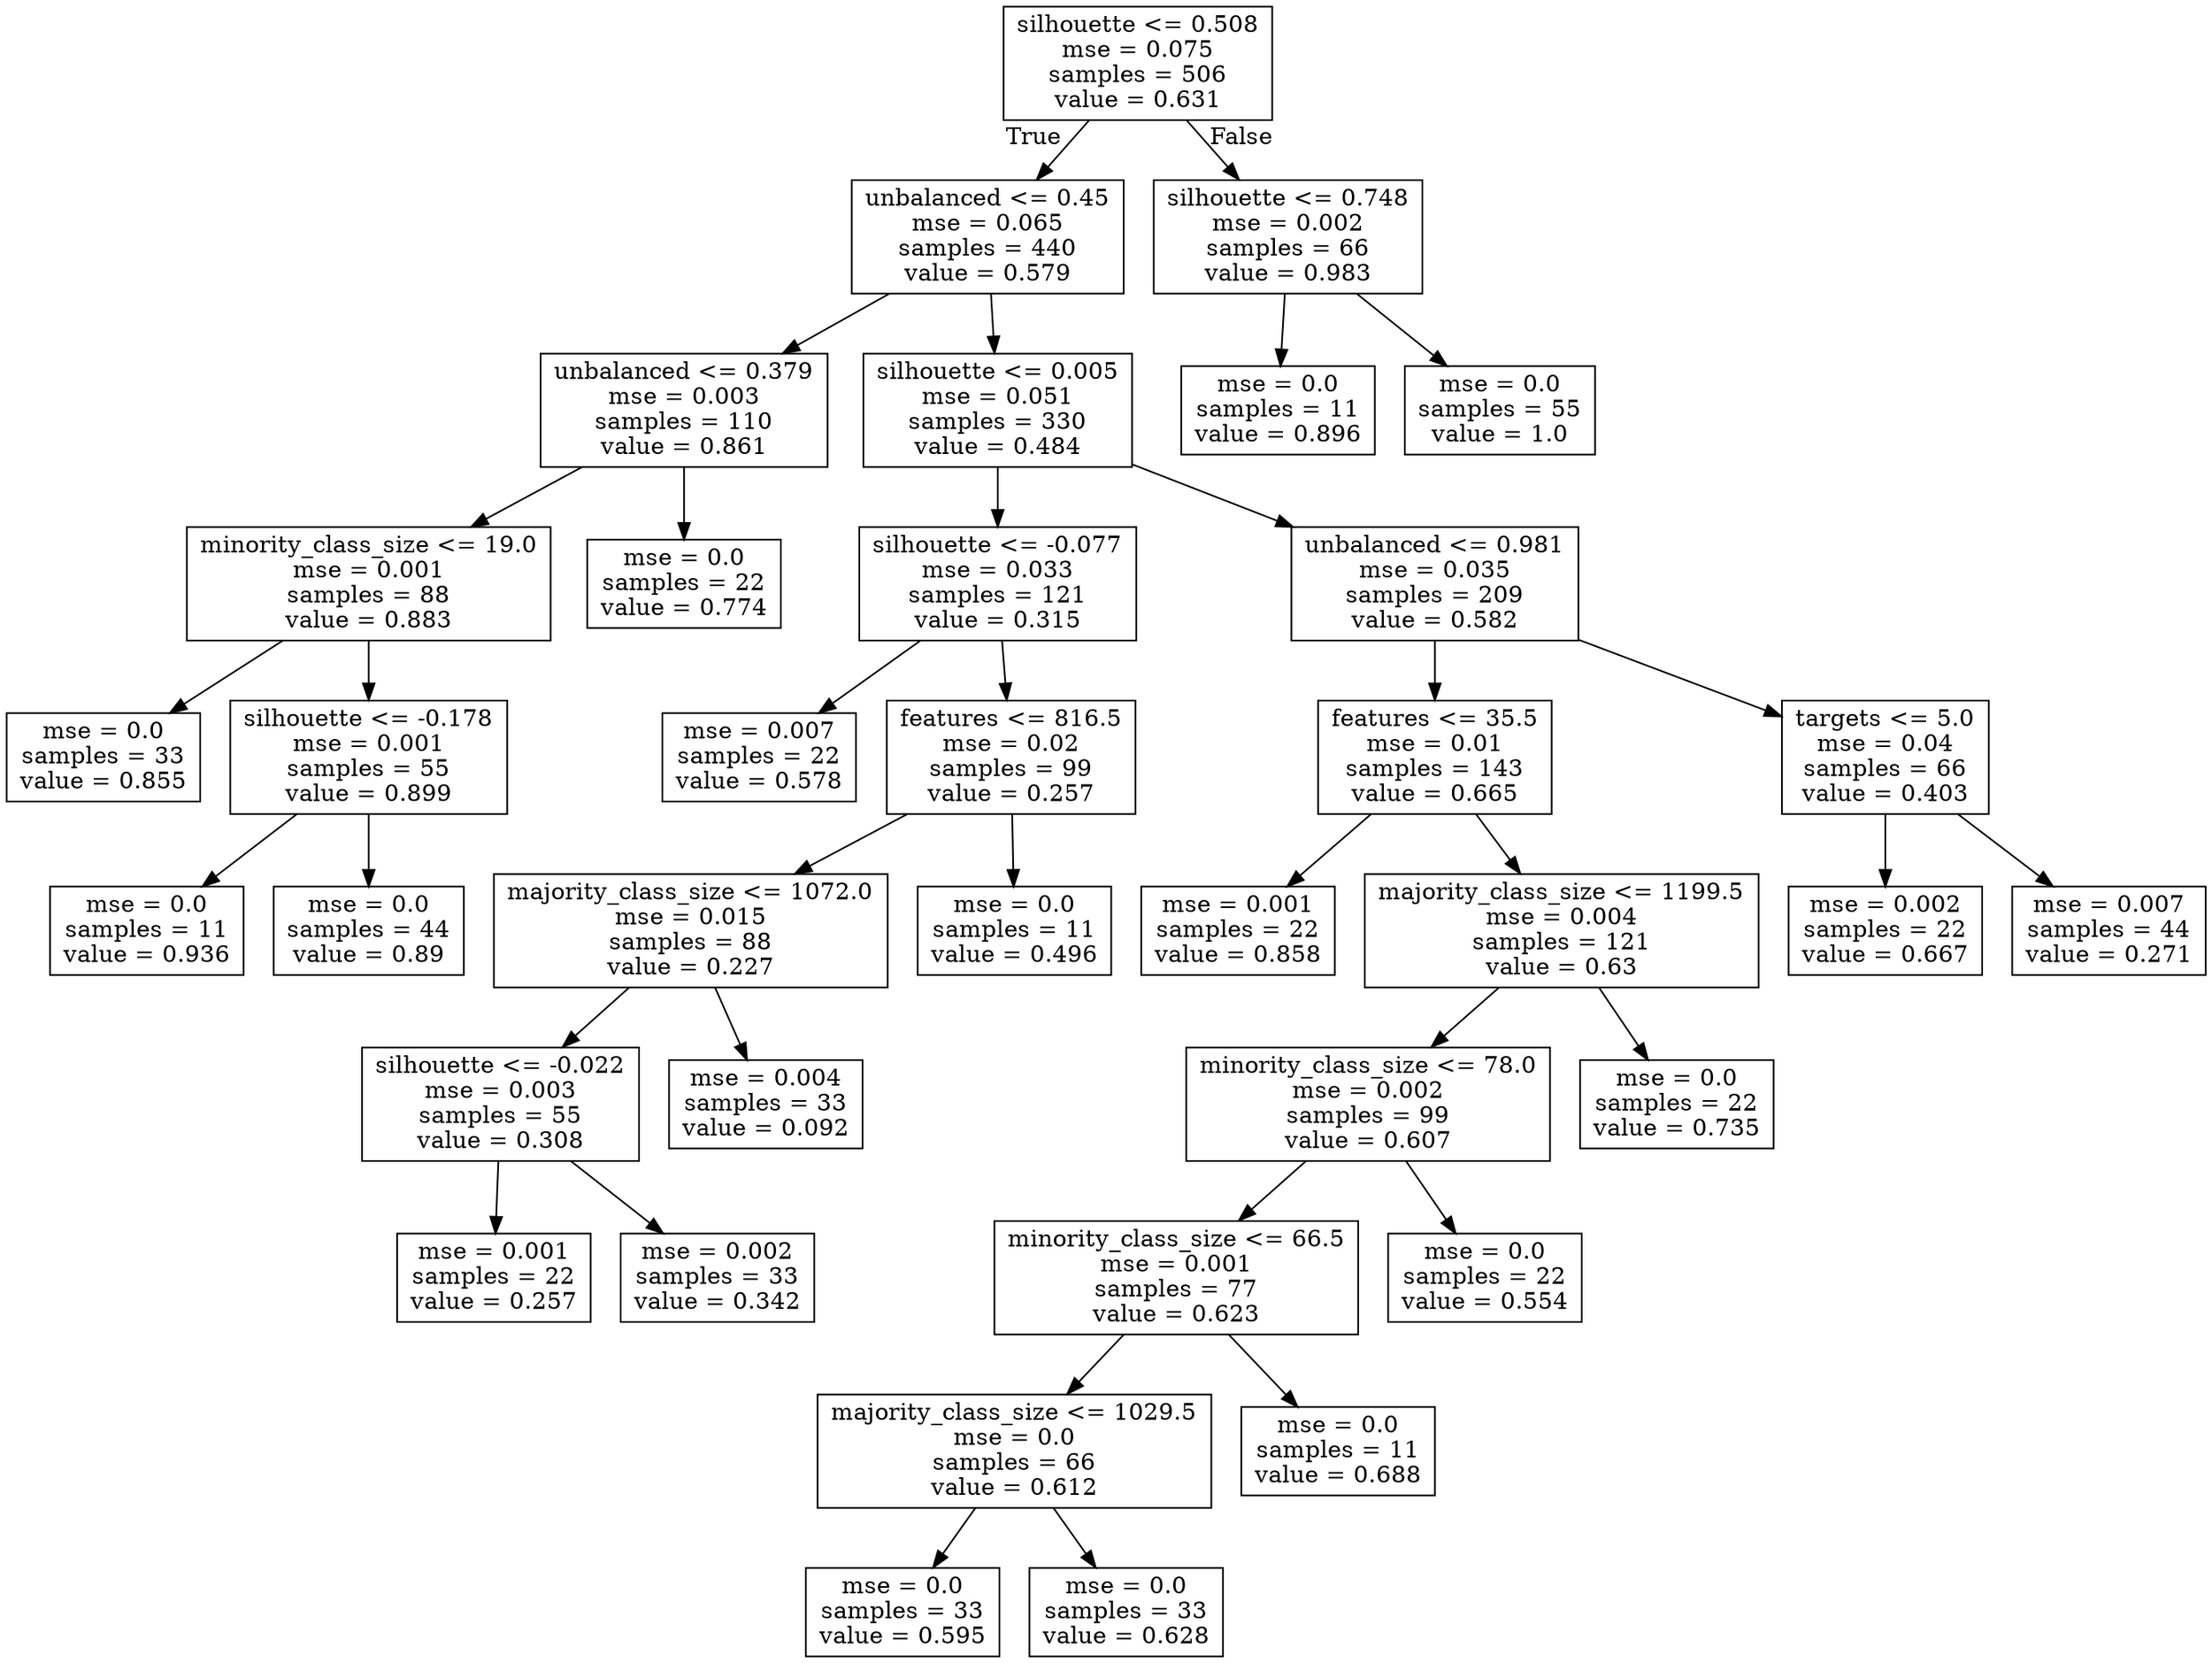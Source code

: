 digraph Tree {
node [shape=box] ;
0 [label="silhouette <= 0.508\nmse = 0.075\nsamples = 506\nvalue = 0.631"] ;
1 [label="unbalanced <= 0.45\nmse = 0.065\nsamples = 440\nvalue = 0.579"] ;
0 -> 1 [labeldistance=2.5, labelangle=45, headlabel="True"] ;
2 [label="unbalanced <= 0.379\nmse = 0.003\nsamples = 110\nvalue = 0.861"] ;
1 -> 2 ;
3 [label="minority_class_size <= 19.0\nmse = 0.001\nsamples = 88\nvalue = 0.883"] ;
2 -> 3 ;
4 [label="mse = 0.0\nsamples = 33\nvalue = 0.855"] ;
3 -> 4 ;
5 [label="silhouette <= -0.178\nmse = 0.001\nsamples = 55\nvalue = 0.899"] ;
3 -> 5 ;
6 [label="mse = 0.0\nsamples = 11\nvalue = 0.936"] ;
5 -> 6 ;
7 [label="mse = 0.0\nsamples = 44\nvalue = 0.89"] ;
5 -> 7 ;
8 [label="mse = 0.0\nsamples = 22\nvalue = 0.774"] ;
2 -> 8 ;
9 [label="silhouette <= 0.005\nmse = 0.051\nsamples = 330\nvalue = 0.484"] ;
1 -> 9 ;
10 [label="silhouette <= -0.077\nmse = 0.033\nsamples = 121\nvalue = 0.315"] ;
9 -> 10 ;
11 [label="mse = 0.007\nsamples = 22\nvalue = 0.578"] ;
10 -> 11 ;
12 [label="features <= 816.5\nmse = 0.02\nsamples = 99\nvalue = 0.257"] ;
10 -> 12 ;
13 [label="majority_class_size <= 1072.0\nmse = 0.015\nsamples = 88\nvalue = 0.227"] ;
12 -> 13 ;
14 [label="silhouette <= -0.022\nmse = 0.003\nsamples = 55\nvalue = 0.308"] ;
13 -> 14 ;
15 [label="mse = 0.001\nsamples = 22\nvalue = 0.257"] ;
14 -> 15 ;
16 [label="mse = 0.002\nsamples = 33\nvalue = 0.342"] ;
14 -> 16 ;
17 [label="mse = 0.004\nsamples = 33\nvalue = 0.092"] ;
13 -> 17 ;
18 [label="mse = 0.0\nsamples = 11\nvalue = 0.496"] ;
12 -> 18 ;
19 [label="unbalanced <= 0.981\nmse = 0.035\nsamples = 209\nvalue = 0.582"] ;
9 -> 19 ;
20 [label="features <= 35.5\nmse = 0.01\nsamples = 143\nvalue = 0.665"] ;
19 -> 20 ;
21 [label="mse = 0.001\nsamples = 22\nvalue = 0.858"] ;
20 -> 21 ;
22 [label="majority_class_size <= 1199.5\nmse = 0.004\nsamples = 121\nvalue = 0.63"] ;
20 -> 22 ;
23 [label="minority_class_size <= 78.0\nmse = 0.002\nsamples = 99\nvalue = 0.607"] ;
22 -> 23 ;
24 [label="minority_class_size <= 66.5\nmse = 0.001\nsamples = 77\nvalue = 0.623"] ;
23 -> 24 ;
25 [label="majority_class_size <= 1029.5\nmse = 0.0\nsamples = 66\nvalue = 0.612"] ;
24 -> 25 ;
26 [label="mse = 0.0\nsamples = 33\nvalue = 0.595"] ;
25 -> 26 ;
27 [label="mse = 0.0\nsamples = 33\nvalue = 0.628"] ;
25 -> 27 ;
28 [label="mse = 0.0\nsamples = 11\nvalue = 0.688"] ;
24 -> 28 ;
29 [label="mse = 0.0\nsamples = 22\nvalue = 0.554"] ;
23 -> 29 ;
30 [label="mse = 0.0\nsamples = 22\nvalue = 0.735"] ;
22 -> 30 ;
31 [label="targets <= 5.0\nmse = 0.04\nsamples = 66\nvalue = 0.403"] ;
19 -> 31 ;
32 [label="mse = 0.002\nsamples = 22\nvalue = 0.667"] ;
31 -> 32 ;
33 [label="mse = 0.007\nsamples = 44\nvalue = 0.271"] ;
31 -> 33 ;
34 [label="silhouette <= 0.748\nmse = 0.002\nsamples = 66\nvalue = 0.983"] ;
0 -> 34 [labeldistance=2.5, labelangle=-45, headlabel="False"] ;
35 [label="mse = 0.0\nsamples = 11\nvalue = 0.896"] ;
34 -> 35 ;
36 [label="mse = 0.0\nsamples = 55\nvalue = 1.0"] ;
34 -> 36 ;
}